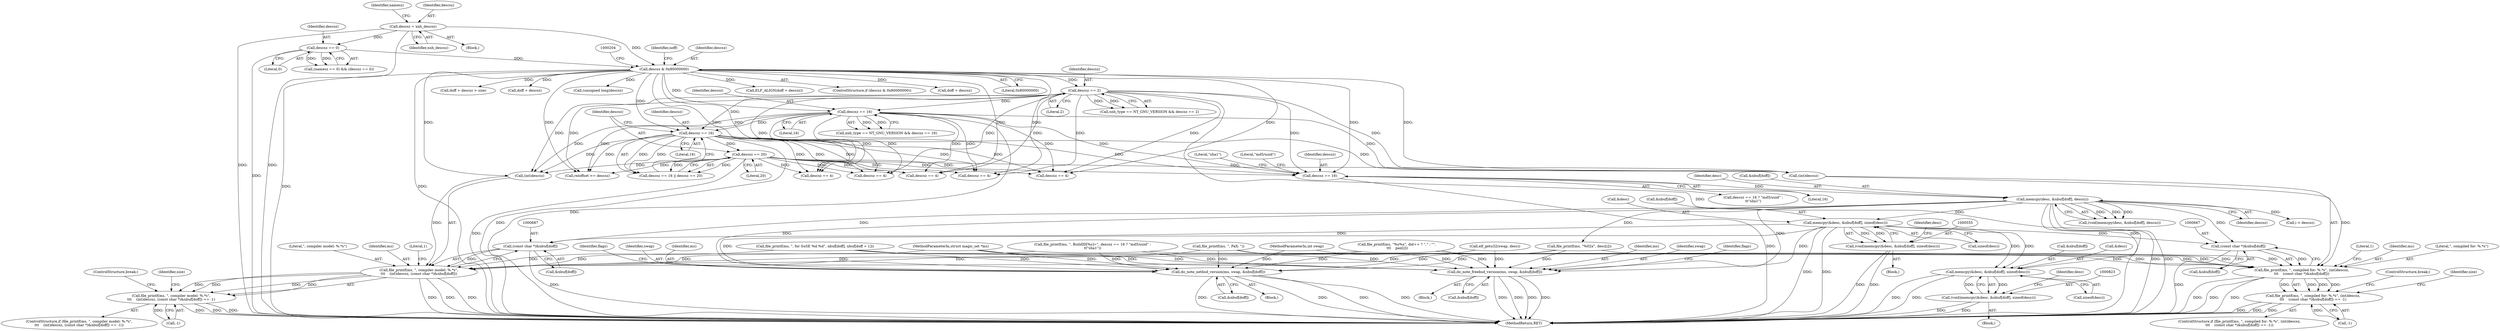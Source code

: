 digraph "1_file_ce90e05774dd77d86cfc8dfa6da57b32816841c4_2@API" {
"1000556" [label="(Call,memcpy(&desc, &nbuf[doff], sizeof(desc)))"];
"1000491" [label="(Call,memcpy(desc, &nbuf[doff], descsz))"];
"1000480" [label="(Call,descsz == 16)"];
"1000283" [label="(Call,descsz == 2)"];
"1000199" [label="(Call,descsz & 0x80000000)"];
"1000172" [label="(Call,descsz == 0)"];
"1000164" [label="(Call,descsz = xnh_descsz)"];
"1000318" [label="(Call,descsz == 16)"];
"1000468" [label="(Call,descsz == 20)"];
"1000465" [label="(Call,descsz == 16)"];
"1000554" [label="(Call,(void)memcpy(&desc, &nbuf[doff], sizeof(desc)))"];
"1000643" [label="(Call,do_note_netbsd_version(ms, swap, &nbuf[doff]))"];
"1000666" [label="(Call,(const char *)&nbuf[doff])"];
"1000660" [label="(Call,file_printf(ms, \", compiled for: %.*s\", (int)descsz,\n\t\t\t    (const char *)&nbuf[doff]))"];
"1000659" [label="(Call,file_printf(ms, \", compiled for: %.*s\", (int)descsz,\n\t\t\t    (const char *)&nbuf[doff]) == -1)"];
"1000686" [label="(Call,(const char *)&nbuf[doff])"];
"1000680" [label="(Call,file_printf(ms, \", compiler model: %.*s\",\n\t\t\t    (int)descsz, (const char *)&nbuf[doff]))"];
"1000679" [label="(Call,file_printf(ms, \", compiler model: %.*s\",\n\t\t\t    (int)descsz, (const char *)&nbuf[doff]) == -1)"];
"1000736" [label="(Call,do_note_freebsd_version(ms, swap, &nbuf[doff]))"];
"1000824" [label="(Call,memcpy(&desc, &nbuf[doff], sizeof(desc)))"];
"1000822" [label="(Call,(void)memcpy(&desc, &nbuf[doff], sizeof(desc)))"];
"1000285" [label="(Literal,2)"];
"1000556" [label="(Call,memcpy(&desc, &nbuf[doff], sizeof(desc)))"];
"1000646" [label="(Call,&nbuf[doff])"];
"1000238" [label="(Call,doff + descsz > size)"];
"1000117" [label="(MethodParameterIn,struct magic_set *ms)"];
"1000696" [label="(ControlStructure,break;)"];
"1000681" [label="(Identifier,ms)"];
"1000678" [label="(ControlStructure,if (file_printf(ms, \", compiler model: %.*s\",\n\t\t\t    (int)descsz, (const char *)&nbuf[doff]) == -1))"];
"1000173" [label="(Identifier,descsz)"];
"1000543" [label="(Call,descsz == 4)"];
"1000563" [label="(Call,sizeof(desc))"];
"1000642" [label="(Block,)"];
"1000676" [label="(ControlStructure,break;)"];
"1000466" [label="(Identifier,descsz)"];
"1000662" [label="(Literal,\", compiled for: %.*s\")"];
"1000480" [label="(Call,descsz == 16)"];
"1000279" [label="(Call,xnh_type == NT_GNU_VERSION && descsz == 2)"];
"1000467" [label="(Literal,16)"];
"1000567" [label="(Call,elf_getu32(swap, desc))"];
"1000745" [label="(Identifier,flags)"];
"1000643" [label="(Call,do_note_netbsd_version(ms, swap, &nbuf[doff]))"];
"1000287" [label="(Call,file_printf(ms, \", for SuSE %d.%d\", nbuf[doff], nbuf[doff + 1]))"];
"1000652" [label="(Identifier,flags)"];
"1000470" [label="(Literal,20)"];
"1000739" [label="(Call,&nbuf[doff])"];
"1000468" [label="(Call,descsz == 20)"];
"1000199" [label="(Call,descsz & 0x80000000)"];
"1000174" [label="(Literal,0)"];
"1000680" [label="(Call,file_printf(ms, \", compiler model: %.*s\",\n\t\t\t    (int)descsz, (const char *)&nbuf[doff]))"];
"1000831" [label="(Call,sizeof(desc))"];
"1000239" [label="(Call,doff + descsz)"];
"1000824" [label="(Call,memcpy(&desc, &nbuf[doff], sizeof(desc)))"];
"1000660" [label="(Call,file_printf(ms, \", compiled for: %.*s\", (int)descsz,\n\t\t\t    (const char *)&nbuf[doff]))"];
"1000603" [label="(Call,file_printf(ms, \"%s%s\", did++ ? \",\" : \"\",\n \t\t\t    pax[i]))"];
"1000489" [label="(Call,(void)memcpy(desc, &nbuf[doff], descsz))"];
"1000639" [label="(Call,descsz == 4)"];
"1000769" [label="(Call,descsz == 4)"];
"1000208" [label="(Call,(unsigned long)descsz)"];
"1000557" [label="(Call,&desc)"];
"1000214" [label="(Identifier,noff)"];
"1000283" [label="(Call,descsz == 2)"];
"1000164" [label="(Call,descsz = xnh_descsz)"];
"1000827" [label="(Call,&nbuf[doff])"];
"1000172" [label="(Call,descsz == 0)"];
"1000693" [label="(Literal,1)"];
"1000492" [label="(Identifier,desc)"];
"1000808" [label="(Call,descsz == 4)"];
"1000170" [label="(Identifier,namesz)"];
"1000314" [label="(Call,xnh_type == NT_GNU_VERSION && descsz == 16)"];
"1000469" [label="(Identifier,descsz)"];
"1000666" [label="(Call,(const char *)&nbuf[doff])"];
"1000679" [label="(Call,file_printf(ms, \", compiler model: %.*s\",\n\t\t\t    (int)descsz, (const char *)&nbuf[doff]) == -1)"];
"1000574" [label="(Call,file_printf(ms, \", PaX: \"))"];
"1000168" [label="(Call,(namesz == 0) && (descsz == 0))"];
"1000122" [label="(MethodParameterIn,int swap)"];
"1000811" [label="(Block,)"];
"1000695" [label="(Identifier,size)"];
"1000692" [label="(Call,-1)"];
"1001244" [label="(MethodReturn,RET)"];
"1000822" [label="(Call,(void)memcpy(&desc, &nbuf[doff], sizeof(desc)))"];
"1000464" [label="(Call,descsz == 16 || descsz == 20)"];
"1000491" [label="(Call,memcpy(desc, &nbuf[doff], descsz))"];
"1000497" [label="(Identifier,descsz)"];
"1000668" [label="(Call,&nbuf[doff])"];
"1000284" [label="(Identifier,descsz)"];
"1000502" [label="(Call,i < descsz)"];
"1000554" [label="(Call,(void)memcpy(&desc, &nbuf[doff], sizeof(desc)))"];
"1000559" [label="(Call,&nbuf[doff])"];
"1000481" [label="(Identifier,descsz)"];
"1000484" [label="(Literal,\"sha1\")"];
"1000673" [label="(Literal,1)"];
"1000319" [label="(Identifier,descsz)"];
"1000546" [label="(Block,)"];
"1000479" [label="(Call,descsz == 16 ? \"md5/uuid\" :\n\t\t\"sha1\")"];
"1000659" [label="(Call,file_printf(ms, \", compiled for: %.*s\", (int)descsz,\n\t\t\t    (const char *)&nbuf[doff]) == -1)"];
"1000834" [label="(Identifier,desc)"];
"1000200" [label="(Identifier,descsz)"];
"1000493" [label="(Call,&nbuf[doff])"];
"1000166" [label="(Identifier,xnh_descsz)"];
"1000737" [label="(Identifier,ms)"];
"1000732" [label="(Call,descsz == 4)"];
"1000645" [label="(Identifier,swap)"];
"1000683" [label="(Call,(int)descsz)"];
"1000509" [label="(Call,file_printf(ms, \"%02x\", desc[i]))"];
"1000465" [label="(Call,descsz == 16)"];
"1000736" [label="(Call,do_note_freebsd_version(ms, swap, &nbuf[doff]))"];
"1000125" [label="(Block,)"];
"1000672" [label="(Call,-1)"];
"1000233" [label="(Call,ELF_ALIGN(doff + descsz))"];
"1000198" [label="(ControlStructure,if (descsz & 0x80000000))"];
"1000476" [label="(Call,file_printf(ms, \", BuildID[%s]=\", descsz == 16 ? \"md5/uuid\" :\n\t\t\"sha1\"))"];
"1000682" [label="(Literal,\", compiler model: %.*s\")"];
"1000661" [label="(Identifier,ms)"];
"1000234" [label="(Call,doff + descsz)"];
"1000320" [label="(Literal,16)"];
"1000482" [label="(Literal,16)"];
"1000483" [label="(Literal,\"md5/uuid\")"];
"1000825" [label="(Call,&desc)"];
"1001100" [label="(Call,reloffset >= descsz)"];
"1000566" [label="(Identifier,desc)"];
"1000658" [label="(ControlStructure,if (file_printf(ms, \", compiled for: %.*s\", (int)descsz,\n\t\t\t    (const char *)&nbuf[doff]) == -1))"];
"1000663" [label="(Call,(int)descsz)"];
"1000201" [label="(Literal,0x80000000)"];
"1000686" [label="(Call,(const char *)&nbuf[doff])"];
"1000644" [label="(Identifier,ms)"];
"1000735" [label="(Block,)"];
"1000675" [label="(Identifier,size)"];
"1000318" [label="(Call,descsz == 16)"];
"1000165" [label="(Identifier,descsz)"];
"1000738" [label="(Identifier,swap)"];
"1000688" [label="(Call,&nbuf[doff])"];
"1000556" -> "1000554"  [label="AST: "];
"1000556" -> "1000563"  [label="CFG: "];
"1000557" -> "1000556"  [label="AST: "];
"1000559" -> "1000556"  [label="AST: "];
"1000563" -> "1000556"  [label="AST: "];
"1000554" -> "1000556"  [label="CFG: "];
"1000556" -> "1001244"  [label="DDG: "];
"1000556" -> "1001244"  [label="DDG: "];
"1000556" -> "1000554"  [label="DDG: "];
"1000556" -> "1000554"  [label="DDG: "];
"1000491" -> "1000556"  [label="DDG: "];
"1000556" -> "1000643"  [label="DDG: "];
"1000556" -> "1000666"  [label="DDG: "];
"1000556" -> "1000686"  [label="DDG: "];
"1000556" -> "1000736"  [label="DDG: "];
"1000556" -> "1000824"  [label="DDG: "];
"1000556" -> "1000824"  [label="DDG: "];
"1000491" -> "1000489"  [label="AST: "];
"1000491" -> "1000497"  [label="CFG: "];
"1000492" -> "1000491"  [label="AST: "];
"1000493" -> "1000491"  [label="AST: "];
"1000497" -> "1000491"  [label="AST: "];
"1000489" -> "1000491"  [label="CFG: "];
"1000491" -> "1001244"  [label="DDG: "];
"1000491" -> "1001244"  [label="DDG: "];
"1000491" -> "1000489"  [label="DDG: "];
"1000491" -> "1000489"  [label="DDG: "];
"1000491" -> "1000489"  [label="DDG: "];
"1000480" -> "1000491"  [label="DDG: "];
"1000491" -> "1000502"  [label="DDG: "];
"1000491" -> "1000509"  [label="DDG: "];
"1000491" -> "1000643"  [label="DDG: "];
"1000491" -> "1000666"  [label="DDG: "];
"1000491" -> "1000686"  [label="DDG: "];
"1000491" -> "1000736"  [label="DDG: "];
"1000491" -> "1000824"  [label="DDG: "];
"1000480" -> "1000479"  [label="AST: "];
"1000480" -> "1000482"  [label="CFG: "];
"1000481" -> "1000480"  [label="AST: "];
"1000482" -> "1000480"  [label="AST: "];
"1000483" -> "1000480"  [label="CFG: "];
"1000484" -> "1000480"  [label="CFG: "];
"1000480" -> "1001244"  [label="DDG: "];
"1000283" -> "1000480"  [label="DDG: "];
"1000318" -> "1000480"  [label="DDG: "];
"1000468" -> "1000480"  [label="DDG: "];
"1000465" -> "1000480"  [label="DDG: "];
"1000199" -> "1000480"  [label="DDG: "];
"1000283" -> "1000279"  [label="AST: "];
"1000283" -> "1000285"  [label="CFG: "];
"1000284" -> "1000283"  [label="AST: "];
"1000285" -> "1000283"  [label="AST: "];
"1000279" -> "1000283"  [label="CFG: "];
"1000283" -> "1001244"  [label="DDG: "];
"1000283" -> "1000279"  [label="DDG: "];
"1000283" -> "1000279"  [label="DDG: "];
"1000199" -> "1000283"  [label="DDG: "];
"1000283" -> "1000318"  [label="DDG: "];
"1000283" -> "1000465"  [label="DDG: "];
"1000283" -> "1000543"  [label="DDG: "];
"1000283" -> "1000639"  [label="DDG: "];
"1000283" -> "1000663"  [label="DDG: "];
"1000283" -> "1000683"  [label="DDG: "];
"1000283" -> "1000732"  [label="DDG: "];
"1000283" -> "1000769"  [label="DDG: "];
"1000283" -> "1000808"  [label="DDG: "];
"1000283" -> "1001100"  [label="DDG: "];
"1000199" -> "1000198"  [label="AST: "];
"1000199" -> "1000201"  [label="CFG: "];
"1000200" -> "1000199"  [label="AST: "];
"1000201" -> "1000199"  [label="AST: "];
"1000204" -> "1000199"  [label="CFG: "];
"1000214" -> "1000199"  [label="CFG: "];
"1000199" -> "1001244"  [label="DDG: "];
"1000199" -> "1001244"  [label="DDG: "];
"1000172" -> "1000199"  [label="DDG: "];
"1000164" -> "1000199"  [label="DDG: "];
"1000199" -> "1000208"  [label="DDG: "];
"1000199" -> "1000233"  [label="DDG: "];
"1000199" -> "1000234"  [label="DDG: "];
"1000199" -> "1000238"  [label="DDG: "];
"1000199" -> "1000239"  [label="DDG: "];
"1000199" -> "1000318"  [label="DDG: "];
"1000199" -> "1000465"  [label="DDG: "];
"1000199" -> "1000543"  [label="DDG: "];
"1000199" -> "1000639"  [label="DDG: "];
"1000199" -> "1000663"  [label="DDG: "];
"1000199" -> "1000683"  [label="DDG: "];
"1000199" -> "1000732"  [label="DDG: "];
"1000199" -> "1000769"  [label="DDG: "];
"1000199" -> "1000808"  [label="DDG: "];
"1000199" -> "1001100"  [label="DDG: "];
"1000172" -> "1000168"  [label="AST: "];
"1000172" -> "1000174"  [label="CFG: "];
"1000173" -> "1000172"  [label="AST: "];
"1000174" -> "1000172"  [label="AST: "];
"1000168" -> "1000172"  [label="CFG: "];
"1000172" -> "1001244"  [label="DDG: "];
"1000172" -> "1000168"  [label="DDG: "];
"1000172" -> "1000168"  [label="DDG: "];
"1000164" -> "1000172"  [label="DDG: "];
"1000164" -> "1000125"  [label="AST: "];
"1000164" -> "1000166"  [label="CFG: "];
"1000165" -> "1000164"  [label="AST: "];
"1000166" -> "1000164"  [label="AST: "];
"1000170" -> "1000164"  [label="CFG: "];
"1000164" -> "1001244"  [label="DDG: "];
"1000164" -> "1001244"  [label="DDG: "];
"1000318" -> "1000314"  [label="AST: "];
"1000318" -> "1000320"  [label="CFG: "];
"1000319" -> "1000318"  [label="AST: "];
"1000320" -> "1000318"  [label="AST: "];
"1000314" -> "1000318"  [label="CFG: "];
"1000318" -> "1001244"  [label="DDG: "];
"1000318" -> "1000314"  [label="DDG: "];
"1000318" -> "1000314"  [label="DDG: "];
"1000318" -> "1000465"  [label="DDG: "];
"1000318" -> "1000543"  [label="DDG: "];
"1000318" -> "1000639"  [label="DDG: "];
"1000318" -> "1000663"  [label="DDG: "];
"1000318" -> "1000683"  [label="DDG: "];
"1000318" -> "1000732"  [label="DDG: "];
"1000318" -> "1000769"  [label="DDG: "];
"1000318" -> "1000808"  [label="DDG: "];
"1000318" -> "1001100"  [label="DDG: "];
"1000468" -> "1000464"  [label="AST: "];
"1000468" -> "1000470"  [label="CFG: "];
"1000469" -> "1000468"  [label="AST: "];
"1000470" -> "1000468"  [label="AST: "];
"1000464" -> "1000468"  [label="CFG: "];
"1000468" -> "1001244"  [label="DDG: "];
"1000468" -> "1000464"  [label="DDG: "];
"1000468" -> "1000464"  [label="DDG: "];
"1000465" -> "1000468"  [label="DDG: "];
"1000468" -> "1000543"  [label="DDG: "];
"1000468" -> "1000639"  [label="DDG: "];
"1000468" -> "1000663"  [label="DDG: "];
"1000468" -> "1000683"  [label="DDG: "];
"1000468" -> "1000732"  [label="DDG: "];
"1000468" -> "1000769"  [label="DDG: "];
"1000468" -> "1000808"  [label="DDG: "];
"1000468" -> "1001100"  [label="DDG: "];
"1000465" -> "1000464"  [label="AST: "];
"1000465" -> "1000467"  [label="CFG: "];
"1000466" -> "1000465"  [label="AST: "];
"1000467" -> "1000465"  [label="AST: "];
"1000469" -> "1000465"  [label="CFG: "];
"1000464" -> "1000465"  [label="CFG: "];
"1000465" -> "1001244"  [label="DDG: "];
"1000465" -> "1000464"  [label="DDG: "];
"1000465" -> "1000464"  [label="DDG: "];
"1000465" -> "1000543"  [label="DDG: "];
"1000465" -> "1000639"  [label="DDG: "];
"1000465" -> "1000663"  [label="DDG: "];
"1000465" -> "1000683"  [label="DDG: "];
"1000465" -> "1000732"  [label="DDG: "];
"1000465" -> "1000769"  [label="DDG: "];
"1000465" -> "1000808"  [label="DDG: "];
"1000465" -> "1001100"  [label="DDG: "];
"1000554" -> "1000546"  [label="AST: "];
"1000555" -> "1000554"  [label="AST: "];
"1000566" -> "1000554"  [label="CFG: "];
"1000554" -> "1001244"  [label="DDG: "];
"1000554" -> "1001244"  [label="DDG: "];
"1000643" -> "1000642"  [label="AST: "];
"1000643" -> "1000646"  [label="CFG: "];
"1000644" -> "1000643"  [label="AST: "];
"1000645" -> "1000643"  [label="AST: "];
"1000646" -> "1000643"  [label="AST: "];
"1000652" -> "1000643"  [label="CFG: "];
"1000643" -> "1001244"  [label="DDG: "];
"1000643" -> "1001244"  [label="DDG: "];
"1000643" -> "1001244"  [label="DDG: "];
"1000643" -> "1001244"  [label="DDG: "];
"1000287" -> "1000643"  [label="DDG: "];
"1000509" -> "1000643"  [label="DDG: "];
"1000574" -> "1000643"  [label="DDG: "];
"1000476" -> "1000643"  [label="DDG: "];
"1000603" -> "1000643"  [label="DDG: "];
"1000117" -> "1000643"  [label="DDG: "];
"1000567" -> "1000643"  [label="DDG: "];
"1000122" -> "1000643"  [label="DDG: "];
"1000666" -> "1000660"  [label="AST: "];
"1000666" -> "1000668"  [label="CFG: "];
"1000667" -> "1000666"  [label="AST: "];
"1000668" -> "1000666"  [label="AST: "];
"1000660" -> "1000666"  [label="CFG: "];
"1000666" -> "1001244"  [label="DDG: "];
"1000666" -> "1000660"  [label="DDG: "];
"1000660" -> "1000659"  [label="AST: "];
"1000661" -> "1000660"  [label="AST: "];
"1000662" -> "1000660"  [label="AST: "];
"1000663" -> "1000660"  [label="AST: "];
"1000673" -> "1000660"  [label="CFG: "];
"1000660" -> "1001244"  [label="DDG: "];
"1000660" -> "1001244"  [label="DDG: "];
"1000660" -> "1001244"  [label="DDG: "];
"1000660" -> "1000659"  [label="DDG: "];
"1000660" -> "1000659"  [label="DDG: "];
"1000660" -> "1000659"  [label="DDG: "];
"1000660" -> "1000659"  [label="DDG: "];
"1000287" -> "1000660"  [label="DDG: "];
"1000509" -> "1000660"  [label="DDG: "];
"1000574" -> "1000660"  [label="DDG: "];
"1000476" -> "1000660"  [label="DDG: "];
"1000603" -> "1000660"  [label="DDG: "];
"1000117" -> "1000660"  [label="DDG: "];
"1000663" -> "1000660"  [label="DDG: "];
"1000659" -> "1000658"  [label="AST: "];
"1000659" -> "1000672"  [label="CFG: "];
"1000672" -> "1000659"  [label="AST: "];
"1000675" -> "1000659"  [label="CFG: "];
"1000676" -> "1000659"  [label="CFG: "];
"1000659" -> "1001244"  [label="DDG: "];
"1000659" -> "1001244"  [label="DDG: "];
"1000659" -> "1001244"  [label="DDG: "];
"1000672" -> "1000659"  [label="DDG: "];
"1000686" -> "1000680"  [label="AST: "];
"1000686" -> "1000688"  [label="CFG: "];
"1000687" -> "1000686"  [label="AST: "];
"1000688" -> "1000686"  [label="AST: "];
"1000680" -> "1000686"  [label="CFG: "];
"1000686" -> "1001244"  [label="DDG: "];
"1000686" -> "1000680"  [label="DDG: "];
"1000680" -> "1000679"  [label="AST: "];
"1000681" -> "1000680"  [label="AST: "];
"1000682" -> "1000680"  [label="AST: "];
"1000683" -> "1000680"  [label="AST: "];
"1000693" -> "1000680"  [label="CFG: "];
"1000680" -> "1001244"  [label="DDG: "];
"1000680" -> "1001244"  [label="DDG: "];
"1000680" -> "1001244"  [label="DDG: "];
"1000680" -> "1000679"  [label="DDG: "];
"1000680" -> "1000679"  [label="DDG: "];
"1000680" -> "1000679"  [label="DDG: "];
"1000680" -> "1000679"  [label="DDG: "];
"1000287" -> "1000680"  [label="DDG: "];
"1000509" -> "1000680"  [label="DDG: "];
"1000574" -> "1000680"  [label="DDG: "];
"1000476" -> "1000680"  [label="DDG: "];
"1000603" -> "1000680"  [label="DDG: "];
"1000117" -> "1000680"  [label="DDG: "];
"1000683" -> "1000680"  [label="DDG: "];
"1000679" -> "1000678"  [label="AST: "];
"1000679" -> "1000692"  [label="CFG: "];
"1000692" -> "1000679"  [label="AST: "];
"1000695" -> "1000679"  [label="CFG: "];
"1000696" -> "1000679"  [label="CFG: "];
"1000679" -> "1001244"  [label="DDG: "];
"1000679" -> "1001244"  [label="DDG: "];
"1000679" -> "1001244"  [label="DDG: "];
"1000692" -> "1000679"  [label="DDG: "];
"1000736" -> "1000735"  [label="AST: "];
"1000736" -> "1000739"  [label="CFG: "];
"1000737" -> "1000736"  [label="AST: "];
"1000738" -> "1000736"  [label="AST: "];
"1000739" -> "1000736"  [label="AST: "];
"1000745" -> "1000736"  [label="CFG: "];
"1000736" -> "1001244"  [label="DDG: "];
"1000736" -> "1001244"  [label="DDG: "];
"1000736" -> "1001244"  [label="DDG: "];
"1000736" -> "1001244"  [label="DDG: "];
"1000287" -> "1000736"  [label="DDG: "];
"1000509" -> "1000736"  [label="DDG: "];
"1000574" -> "1000736"  [label="DDG: "];
"1000476" -> "1000736"  [label="DDG: "];
"1000603" -> "1000736"  [label="DDG: "];
"1000117" -> "1000736"  [label="DDG: "];
"1000567" -> "1000736"  [label="DDG: "];
"1000122" -> "1000736"  [label="DDG: "];
"1000824" -> "1000822"  [label="AST: "];
"1000824" -> "1000831"  [label="CFG: "];
"1000825" -> "1000824"  [label="AST: "];
"1000827" -> "1000824"  [label="AST: "];
"1000831" -> "1000824"  [label="AST: "];
"1000822" -> "1000824"  [label="CFG: "];
"1000824" -> "1001244"  [label="DDG: "];
"1000824" -> "1001244"  [label="DDG: "];
"1000824" -> "1000822"  [label="DDG: "];
"1000824" -> "1000822"  [label="DDG: "];
"1000822" -> "1000811"  [label="AST: "];
"1000823" -> "1000822"  [label="AST: "];
"1000834" -> "1000822"  [label="CFG: "];
"1000822" -> "1001244"  [label="DDG: "];
"1000822" -> "1001244"  [label="DDG: "];
}
